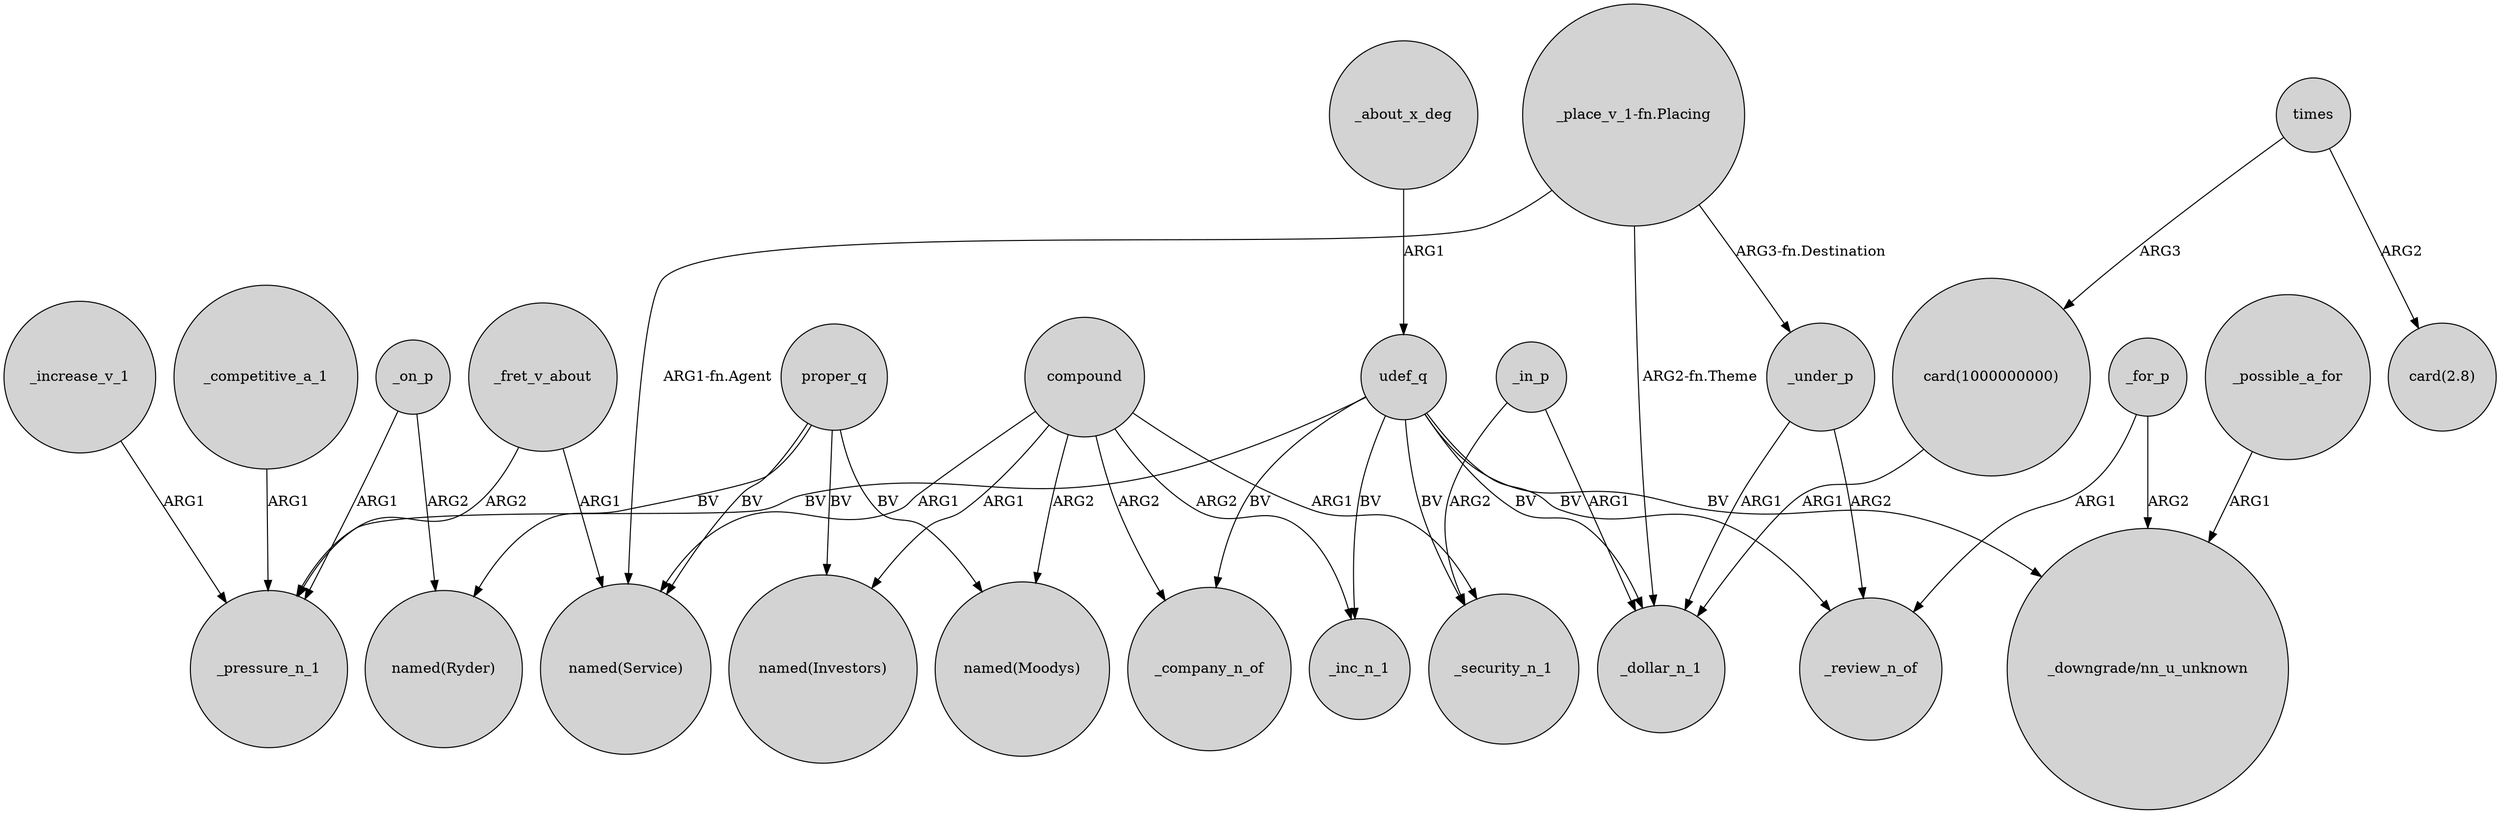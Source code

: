 digraph {
	node [shape=circle style=filled]
	udef_q -> _pressure_n_1 [label=BV]
	compound -> "named(Moodys)" [label=ARG2]
	_possible_a_for -> "_downgrade/nn_u_unknown" [label=ARG1]
	udef_q -> _inc_n_1 [label=BV]
	_fret_v_about -> "named(Service)" [label=ARG1]
	"_place_v_1-fn.Placing" -> "named(Service)" [label="ARG1-fn.Agent"]
	_on_p -> _pressure_n_1 [label=ARG1]
	_under_p -> _dollar_n_1 [label=ARG1]
	compound -> "named(Investors)" [label=ARG1]
	_for_p -> "_downgrade/nn_u_unknown" [label=ARG2]
	udef_q -> _review_n_of [label=BV]
	compound -> _company_n_of [label=ARG2]
	proper_q -> "named(Moodys)" [label=BV]
	_about_x_deg -> udef_q [label=ARG1]
	compound -> _security_n_1 [label=ARG1]
	compound -> "named(Service)" [label=ARG1]
	"_place_v_1-fn.Placing" -> _dollar_n_1 [label="ARG2-fn.Theme"]
	times -> "card(1000000000)" [label=ARG3]
	_fret_v_about -> _pressure_n_1 [label=ARG2]
	_on_p -> "named(Ryder)" [label=ARG2]
	"_place_v_1-fn.Placing" -> _under_p [label="ARG3-fn.Destination"]
	_in_p -> _security_n_1 [label=ARG2]
	proper_q -> "named(Service)" [label=BV]
	proper_q -> "named(Ryder)" [label=BV]
	_increase_v_1 -> _pressure_n_1 [label=ARG1]
	_for_p -> _review_n_of [label=ARG1]
	_competitive_a_1 -> _pressure_n_1 [label=ARG1]
	times -> "card(2.8)" [label=ARG2]
	_in_p -> _dollar_n_1 [label=ARG1]
	_under_p -> _review_n_of [label=ARG2]
	udef_q -> "_downgrade/nn_u_unknown" [label=BV]
	"card(1000000000)" -> _dollar_n_1 [label=ARG1]
	udef_q -> _company_n_of [label=BV]
	proper_q -> "named(Investors)" [label=BV]
	compound -> _inc_n_1 [label=ARG2]
	udef_q -> _dollar_n_1 [label=BV]
	udef_q -> _security_n_1 [label=BV]
}
